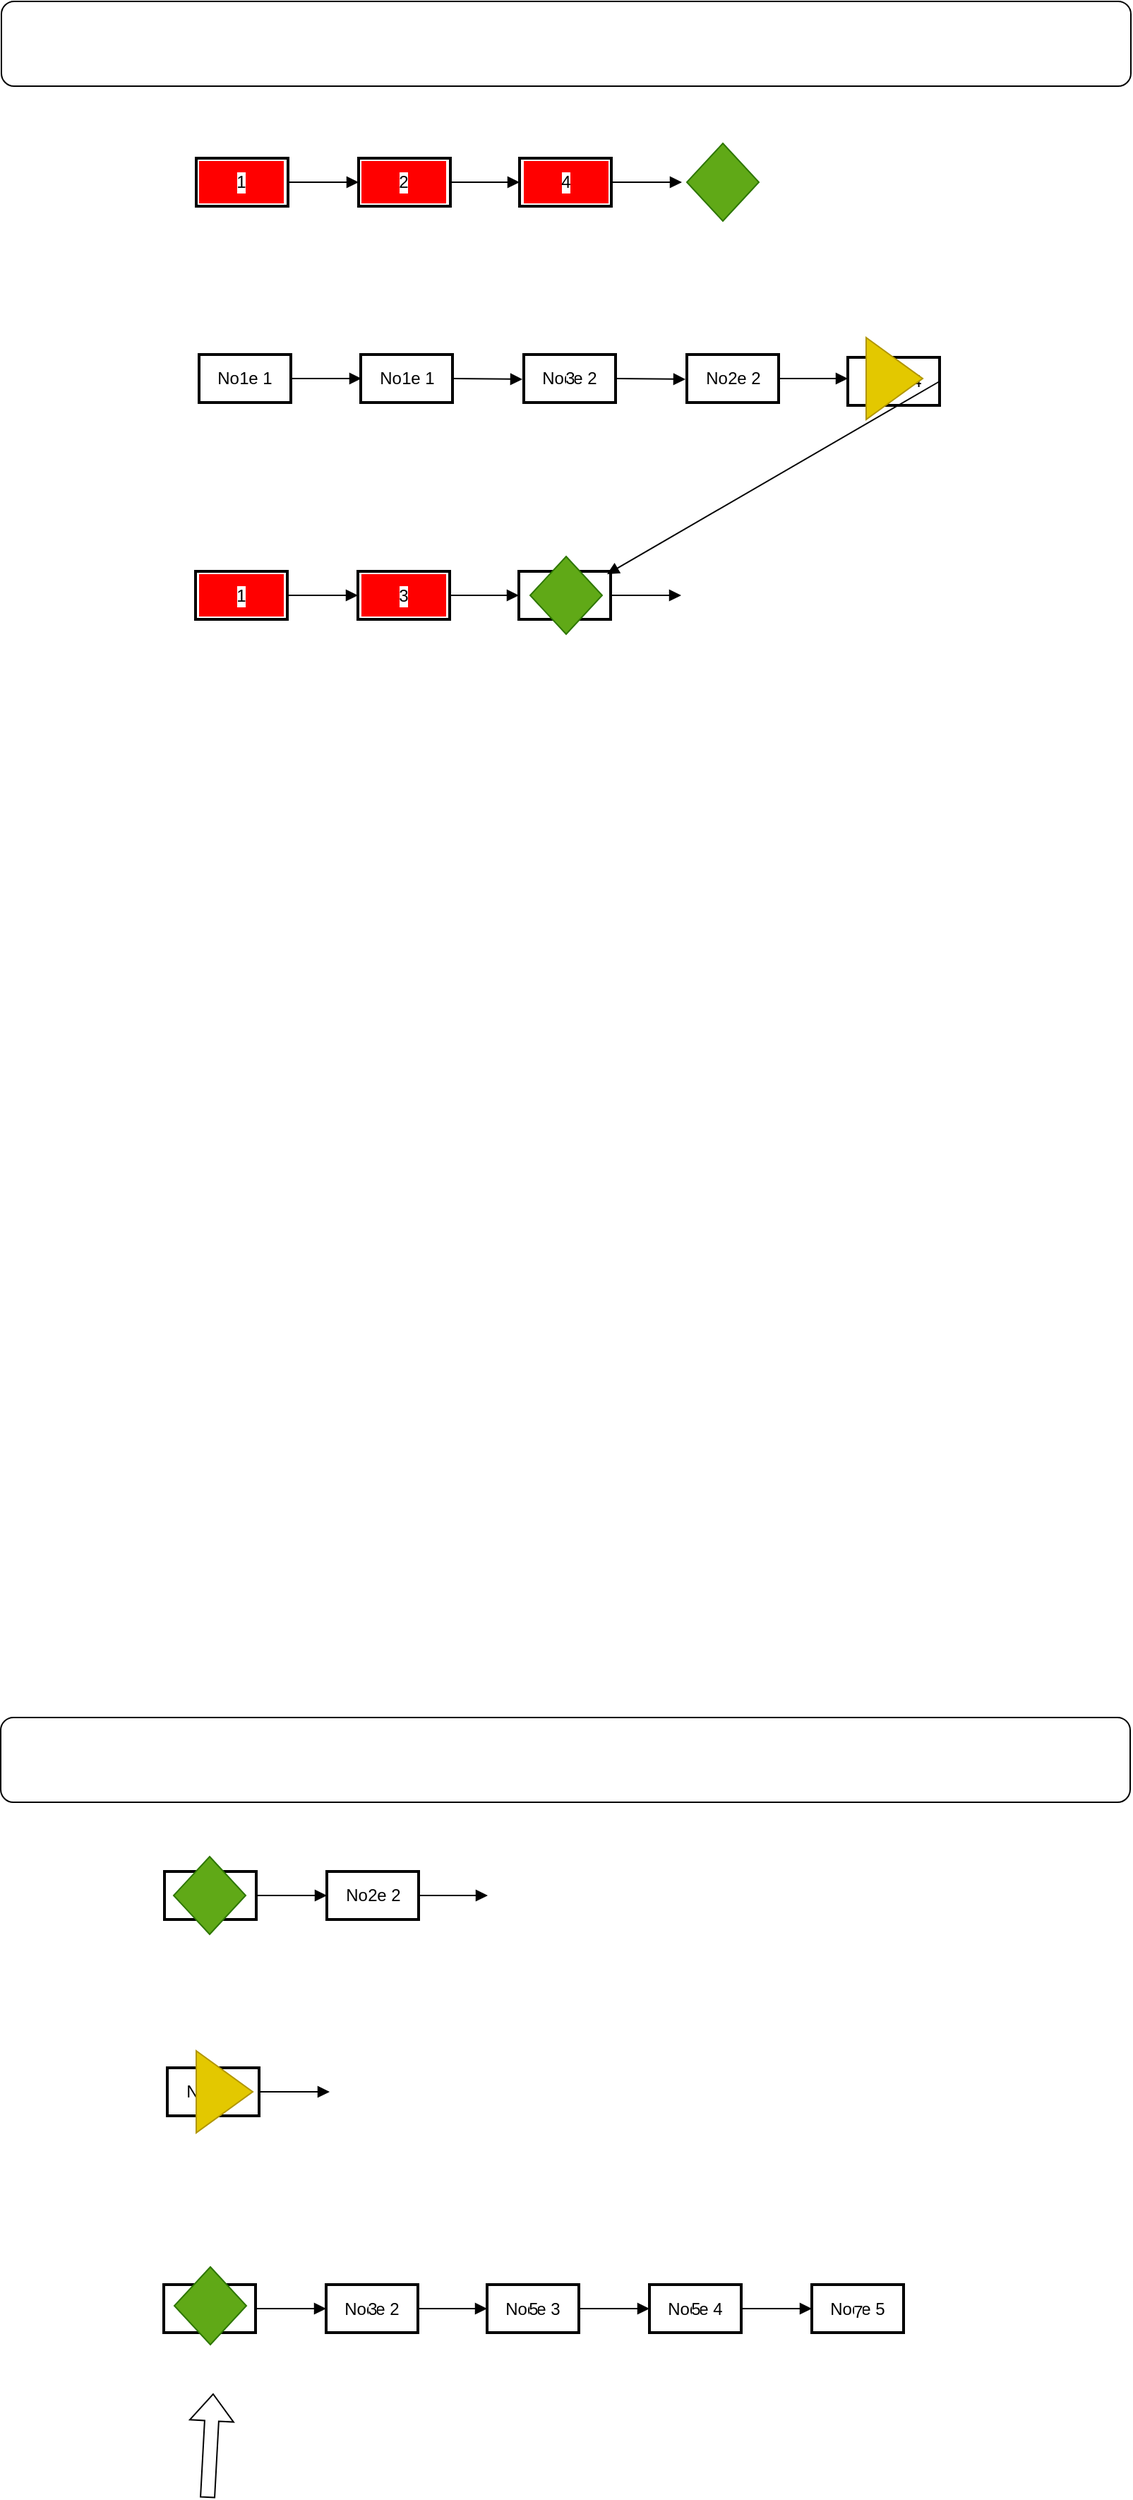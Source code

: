<mxfile version="21.6.8" type="github">
  <diagram name="Page-1" id="6O_qish3dsMQpxDmSz9L">
    <mxGraphModel dx="1519" dy="460" grid="0" gridSize="10" guides="1" tooltips="1" connect="1" arrows="1" fold="1" page="0" pageScale="1" pageWidth="1600" pageHeight="900" math="0" shadow="0">
      <root>
        <mxCell id="0" />
        <mxCell id="1" parent="0" />
        <mxCell id="RtHvcu07T-UD_FayuqnY-26" value="Node 1" style="whiteSpace=wrap;strokeWidth=2;" vertex="1" parent="1">
          <mxGeometry x="2" y="295" width="65" height="34" as="geometry" />
        </mxCell>
        <mxCell id="RtHvcu07T-UD_FayuqnY-27" value="" style="curved=1;startArrow=none;endArrow=block;exitX=0.995;exitY=0.5;entryX=-0.005;entryY=0.5;" edge="1" source="RtHvcu07T-UD_FayuqnY-26" parent="1">
          <mxGeometry relative="1" as="geometry">
            <Array as="points" />
            <mxPoint x="117" y="312" as="targetPoint" />
          </mxGeometry>
        </mxCell>
        <mxCell id="RtHvcu07T-UD_FayuqnY-28" value="1" style="text;html=1;strokeColor=none;fillColor=none;align=center;verticalAlign=middle;whiteSpace=wrap;rounded=0;labelBackgroundColor=default;" vertex="1" parent="1">
          <mxGeometry x="4" y="297" width="60" height="30" as="geometry" />
        </mxCell>
        <mxCell id="2" value="Node 1" style="whiteSpace=wrap;strokeWidth=2;" parent="1" vertex="1">
          <mxGeometry y="156" width="65" height="34" as="geometry" />
        </mxCell>
        <mxCell id="3" value="Node 2" style="whiteSpace=wrap;strokeWidth=2;" parent="1" vertex="1">
          <mxGeometry x="115" y="156" width="65" height="34" as="geometry" />
        </mxCell>
        <mxCell id="7" value="" style="curved=1;startArrow=none;endArrow=block;exitX=0.995;exitY=0.5;entryX=-0.005;entryY=0.5;" parent="1" source="2" target="3" edge="1">
          <mxGeometry relative="1" as="geometry">
            <Array as="points" />
          </mxGeometry>
        </mxCell>
        <mxCell id="8" value="" style="curved=1;startArrow=none;endArrow=block;exitX=0.989;exitY=0.5;entryX=0.005;entryY=0.5;" parent="1" source="3" edge="1">
          <mxGeometry relative="1" as="geometry">
            <Array as="points" />
            <mxPoint x="229.0" y="173" as="targetPoint" />
          </mxGeometry>
        </mxCell>
        <mxCell id="GNmN8JbiuyzItX-1qESR-10" value="Node 1" style="whiteSpace=wrap;strokeWidth=2;" parent="1" vertex="1">
          <mxGeometry x="-0.5" y="448.5" width="65" height="34" as="geometry" />
        </mxCell>
        <mxCell id="GNmN8JbiuyzItX-1qESR-11" value="Node 2" style="whiteSpace=wrap;strokeWidth=2;" parent="1" vertex="1">
          <mxGeometry x="114.5" y="448.5" width="65" height="34" as="geometry" />
        </mxCell>
        <mxCell id="GNmN8JbiuyzItX-1qESR-12" value="Node 3" style="whiteSpace=wrap;strokeWidth=2;" parent="1" vertex="1">
          <mxGeometry x="228.5" y="448.5" width="65" height="34" as="geometry" />
        </mxCell>
        <mxCell id="GNmN8JbiuyzItX-1qESR-15" value="" style="curved=1;startArrow=none;endArrow=block;exitX=0.995;exitY=0.5;entryX=-0.005;entryY=0.5;" parent="1" source="GNmN8JbiuyzItX-1qESR-10" target="GNmN8JbiuyzItX-1qESR-11" edge="1">
          <mxGeometry relative="1" as="geometry">
            <Array as="points" />
          </mxGeometry>
        </mxCell>
        <mxCell id="GNmN8JbiuyzItX-1qESR-16" value="" style="curved=1;startArrow=none;endArrow=block;exitX=0.989;exitY=0.5;entryX=0.005;entryY=0.5;" parent="1" source="GNmN8JbiuyzItX-1qESR-11" target="GNmN8JbiuyzItX-1qESR-12" edge="1">
          <mxGeometry relative="1" as="geometry">
            <Array as="points" />
          </mxGeometry>
        </mxCell>
        <mxCell id="GNmN8JbiuyzItX-1qESR-17" value="" style="curved=1;startArrow=none;endArrow=block;exitX=1.0;exitY=0.5;entryX=-0.0;entryY=0.5;" parent="1" source="GNmN8JbiuyzItX-1qESR-12" edge="1">
          <mxGeometry relative="1" as="geometry">
            <Array as="points" />
            <mxPoint x="343.5" y="465.5" as="targetPoint" />
          </mxGeometry>
        </mxCell>
        <mxCell id="GNmN8JbiuyzItX-1qESR-20" value="1" style="text;html=1;strokeColor=none;fillColor=Red;align=center;verticalAlign=middle;whiteSpace=wrap;rounded=0;labelBackgroundColor=default;" parent="1" vertex="1">
          <mxGeometry x="2" y="158" width="60" height="30" as="geometry" />
        </mxCell>
        <mxCell id="GNmN8JbiuyzItX-1qESR-23" value="2" style="text;html=1;strokeColor=none;fillColor=red;align=center;verticalAlign=middle;whiteSpace=wrap;rounded=0;labelBackgroundColor=default;" parent="1" vertex="1">
          <mxGeometry x="117" y="158" width="60" height="30" as="geometry" />
        </mxCell>
        <mxCell id="GNmN8JbiuyzItX-1qESR-27" value="4" style="text;html=1;strokeColor=none;fillColor=none;align=center;verticalAlign=middle;whiteSpace=wrap;rounded=0;labelBackgroundColor=default;" parent="1" vertex="1">
          <mxGeometry x="231" y="450.5" width="60" height="30" as="geometry" />
        </mxCell>
        <mxCell id="GNmN8JbiuyzItX-1qESR-28" value="3" style="text;html=1;strokeColor=none;fillColor=red;align=center;verticalAlign=middle;whiteSpace=wrap;rounded=0;labelBackgroundColor=default;" parent="1" vertex="1">
          <mxGeometry x="117" y="450.5" width="60" height="30" as="geometry" />
        </mxCell>
        <mxCell id="GNmN8JbiuyzItX-1qESR-29" value="1" style="text;html=1;strokeColor=none;fillColor=red;align=center;verticalAlign=middle;whiteSpace=wrap;rounded=0;labelBackgroundColor=default;" parent="1" vertex="1">
          <mxGeometry x="2" y="450.5" width="60" height="30" as="geometry" />
        </mxCell>
        <mxCell id="GNmN8JbiuyzItX-1qESR-35" value="" style="rhombus;whiteSpace=wrap;html=1;fillColor=#60a917;strokeColor=#2D7600;fontColor=#ffffff;" parent="1" vertex="1">
          <mxGeometry x="236.5" y="438" width="51" height="55" as="geometry" />
        </mxCell>
        <mxCell id="RtHvcu07T-UD_FayuqnY-8" value="Node 1" style="whiteSpace=wrap;strokeWidth=2;" vertex="1" parent="1">
          <mxGeometry y="67" width="65" height="34" as="geometry" />
        </mxCell>
        <mxCell id="RtHvcu07T-UD_FayuqnY-9" value="Node 2" style="whiteSpace=wrap;strokeWidth=2;" vertex="1" parent="1">
          <mxGeometry x="115" y="67" width="65" height="34" as="geometry" />
        </mxCell>
        <mxCell id="RtHvcu07T-UD_FayuqnY-10" value="Node 3" style="whiteSpace=wrap;strokeWidth=2;" vertex="1" parent="1">
          <mxGeometry x="229" y="67" width="65" height="34" as="geometry" />
        </mxCell>
        <mxCell id="RtHvcu07T-UD_FayuqnY-11" value="Node 4" style="whiteSpace=wrap;strokeWidth=2;" vertex="1" parent="1">
          <mxGeometry x="229" y="156" width="65" height="34" as="geometry" />
        </mxCell>
        <mxCell id="RtHvcu07T-UD_FayuqnY-12" value="Node 5" style="whiteSpace=wrap;strokeWidth=2;" vertex="1" parent="1">
          <mxGeometry x="459" y="67" width="65" height="34" as="geometry" />
        </mxCell>
        <mxCell id="RtHvcu07T-UD_FayuqnY-13" value="" style="curved=1;startArrow=none;endArrow=block;exitX=0.995;exitY=0.5;entryX=-0.005;entryY=0.5;" edge="1" source="RtHvcu07T-UD_FayuqnY-8" target="RtHvcu07T-UD_FayuqnY-9" parent="1">
          <mxGeometry relative="1" as="geometry">
            <Array as="points" />
          </mxGeometry>
        </mxCell>
        <mxCell id="RtHvcu07T-UD_FayuqnY-14" value="" style="curved=1;startArrow=none;endArrow=block;exitX=0.989;exitY=0.5;entryX=0.005;entryY=0.5;" edge="1" source="RtHvcu07T-UD_FayuqnY-9" target="RtHvcu07T-UD_FayuqnY-10" parent="1">
          <mxGeometry relative="1" as="geometry">
            <Array as="points" />
          </mxGeometry>
        </mxCell>
        <mxCell id="RtHvcu07T-UD_FayuqnY-15" value="" style="curved=1;startArrow=none;endArrow=block;exitX=1.0;exitY=0.5;entryX=0;entryY=0.5;entryDx=0;entryDy=0;" edge="1" source="RtHvcu07T-UD_FayuqnY-10" target="RtHvcu07T-UD_FayuqnY-17" parent="1">
          <mxGeometry relative="1" as="geometry">
            <Array as="points" />
          </mxGeometry>
        </mxCell>
        <mxCell id="RtHvcu07T-UD_FayuqnY-16" value="" style="curved=1;startArrow=none;endArrow=block;exitX=1.003;exitY=0.5;entryX=0.003;entryY=0.5;" edge="1" source="RtHvcu07T-UD_FayuqnY-11" parent="1">
          <mxGeometry relative="1" as="geometry">
            <Array as="points" />
            <mxPoint x="344" y="173.0" as="targetPoint" />
          </mxGeometry>
        </mxCell>
        <mxCell id="RtHvcu07T-UD_FayuqnY-17" value="15" style="text;html=1;strokeColor=none;fillColor=none;align=center;verticalAlign=middle;whiteSpace=wrap;rounded=0;labelBackgroundColor=default;" vertex="1" parent="1">
          <mxGeometry x="461.5" y="71" width="60" height="30" as="geometry" />
        </mxCell>
        <mxCell id="RtHvcu07T-UD_FayuqnY-18" value="4" style="text;html=1;strokeColor=none;fillColor=red;align=center;verticalAlign=middle;whiteSpace=wrap;rounded=0;labelBackgroundColor=default;" vertex="1" parent="1">
          <mxGeometry x="232" y="158" width="60" height="30" as="geometry" />
        </mxCell>
        <mxCell id="RtHvcu07T-UD_FayuqnY-19" value="13" style="text;html=1;strokeColor=none;fillColor=none;align=center;verticalAlign=middle;whiteSpace=wrap;rounded=0;labelBackgroundColor=default;" vertex="1" parent="1">
          <mxGeometry x="231.5" y="69" width="60" height="30" as="geometry" />
        </mxCell>
        <mxCell id="RtHvcu07T-UD_FayuqnY-20" value="12" style="text;html=1;strokeColor=none;fillColor=none;align=center;verticalAlign=middle;whiteSpace=wrap;rounded=0;labelBackgroundColor=default;" vertex="1" parent="1">
          <mxGeometry x="117.5" y="69" width="60" height="30" as="geometry" />
        </mxCell>
        <mxCell id="RtHvcu07T-UD_FayuqnY-21" value="11" style="text;html=1;strokeColor=none;fillColor=none;align=center;verticalAlign=middle;whiteSpace=wrap;rounded=0;labelBackgroundColor=default;" vertex="1" parent="1">
          <mxGeometry x="2.5" y="69" width="60" height="30" as="geometry" />
        </mxCell>
        <mxCell id="GNmN8JbiuyzItX-1qESR-33" value="" style="rhombus;whiteSpace=wrap;html=1;fillColor=#60a917;strokeColor=#2D7600;fontColor=#ffffff;" parent="1" vertex="1">
          <mxGeometry x="347.5" y="145.5" width="51" height="55" as="geometry" />
        </mxCell>
        <mxCell id="RtHvcu07T-UD_FayuqnY-22" value="" style="rounded=1;whiteSpace=wrap;html=1;" vertex="1" parent="1">
          <mxGeometry x="-138" y="45" width="800" height="60" as="geometry" />
        </mxCell>
        <mxCell id="RtHvcu07T-UD_FayuqnY-31" value="Node 1" style="whiteSpace=wrap;strokeWidth=2;" vertex="1" parent="1">
          <mxGeometry x="-20.5" y="1508" width="65" height="34" as="geometry" />
        </mxCell>
        <mxCell id="RtHvcu07T-UD_FayuqnY-32" value="" style="curved=1;startArrow=none;endArrow=block;exitX=0.995;exitY=0.5;entryX=-0.005;entryY=0.5;" edge="1" source="RtHvcu07T-UD_FayuqnY-31" parent="1">
          <mxGeometry relative="1" as="geometry">
            <Array as="points" />
            <mxPoint x="94.5" y="1525" as="targetPoint" />
          </mxGeometry>
        </mxCell>
        <mxCell id="RtHvcu07T-UD_FayuqnY-33" value="1" style="text;html=1;strokeColor=none;fillColor=none;align=center;verticalAlign=middle;whiteSpace=wrap;rounded=0;labelBackgroundColor=default;" vertex="1" parent="1">
          <mxGeometry x="-18.5" y="1510" width="60" height="30" as="geometry" />
        </mxCell>
        <mxCell id="RtHvcu07T-UD_FayuqnY-34" value="Node 1" style="whiteSpace=wrap;strokeWidth=2;" vertex="1" parent="1">
          <mxGeometry x="-22.5" y="1369" width="65" height="34" as="geometry" />
        </mxCell>
        <mxCell id="RtHvcu07T-UD_FayuqnY-35" value="Node 2" style="whiteSpace=wrap;strokeWidth=2;" vertex="1" parent="1">
          <mxGeometry x="92.5" y="1369" width="65" height="34" as="geometry" />
        </mxCell>
        <mxCell id="RtHvcu07T-UD_FayuqnY-36" value="" style="curved=1;startArrow=none;endArrow=block;exitX=0.995;exitY=0.5;entryX=-0.005;entryY=0.5;" edge="1" source="RtHvcu07T-UD_FayuqnY-34" target="RtHvcu07T-UD_FayuqnY-35" parent="1">
          <mxGeometry relative="1" as="geometry">
            <Array as="points" />
          </mxGeometry>
        </mxCell>
        <mxCell id="RtHvcu07T-UD_FayuqnY-37" value="" style="curved=1;startArrow=none;endArrow=block;exitX=0.989;exitY=0.5;entryX=0.005;entryY=0.5;" edge="1" source="RtHvcu07T-UD_FayuqnY-35" parent="1">
          <mxGeometry relative="1" as="geometry">
            <Array as="points" />
            <mxPoint x="206.5" y="1386" as="targetPoint" />
          </mxGeometry>
        </mxCell>
        <mxCell id="RtHvcu07T-UD_FayuqnY-38" value="Node 1" style="whiteSpace=wrap;strokeWidth=2;" vertex="1" parent="1">
          <mxGeometry x="-23" y="1661.5" width="65" height="34" as="geometry" />
        </mxCell>
        <mxCell id="RtHvcu07T-UD_FayuqnY-39" value="Node 2" style="whiteSpace=wrap;strokeWidth=2;" vertex="1" parent="1">
          <mxGeometry x="92" y="1661.5" width="65" height="34" as="geometry" />
        </mxCell>
        <mxCell id="RtHvcu07T-UD_FayuqnY-40" value="Node 3" style="whiteSpace=wrap;strokeWidth=2;" vertex="1" parent="1">
          <mxGeometry x="206" y="1661.5" width="65" height="34" as="geometry" />
        </mxCell>
        <mxCell id="RtHvcu07T-UD_FayuqnY-41" value="Node 4" style="whiteSpace=wrap;strokeWidth=2;" vertex="1" parent="1">
          <mxGeometry x="321" y="1661.5" width="65" height="34" as="geometry" />
        </mxCell>
        <mxCell id="RtHvcu07T-UD_FayuqnY-42" value="Node 5" style="whiteSpace=wrap;strokeWidth=2;" vertex="1" parent="1">
          <mxGeometry x="436" y="1661.5" width="65" height="34" as="geometry" />
        </mxCell>
        <mxCell id="RtHvcu07T-UD_FayuqnY-43" value="" style="curved=1;startArrow=none;endArrow=block;exitX=0.995;exitY=0.5;entryX=-0.005;entryY=0.5;" edge="1" source="RtHvcu07T-UD_FayuqnY-38" target="RtHvcu07T-UD_FayuqnY-39" parent="1">
          <mxGeometry relative="1" as="geometry">
            <Array as="points" />
          </mxGeometry>
        </mxCell>
        <mxCell id="RtHvcu07T-UD_FayuqnY-44" value="" style="curved=1;startArrow=none;endArrow=block;exitX=0.989;exitY=0.5;entryX=0.005;entryY=0.5;" edge="1" source="RtHvcu07T-UD_FayuqnY-39" target="RtHvcu07T-UD_FayuqnY-40" parent="1">
          <mxGeometry relative="1" as="geometry">
            <Array as="points" />
          </mxGeometry>
        </mxCell>
        <mxCell id="RtHvcu07T-UD_FayuqnY-45" value="" style="curved=1;startArrow=none;endArrow=block;exitX=1.0;exitY=0.5;entryX=-0.0;entryY=0.5;" edge="1" source="RtHvcu07T-UD_FayuqnY-40" target="RtHvcu07T-UD_FayuqnY-41" parent="1">
          <mxGeometry relative="1" as="geometry">
            <Array as="points" />
          </mxGeometry>
        </mxCell>
        <mxCell id="RtHvcu07T-UD_FayuqnY-46" value="" style="curved=1;startArrow=none;endArrow=block;exitX=1.003;exitY=0.5;entryX=0.003;entryY=0.5;" edge="1" source="RtHvcu07T-UD_FayuqnY-41" target="RtHvcu07T-UD_FayuqnY-42" parent="1">
          <mxGeometry relative="1" as="geometry">
            <Array as="points" />
          </mxGeometry>
        </mxCell>
        <mxCell id="RtHvcu07T-UD_FayuqnY-47" value="1" style="text;html=1;strokeColor=none;fillColor=none;align=center;verticalAlign=middle;whiteSpace=wrap;rounded=0;labelBackgroundColor=default;" vertex="1" parent="1">
          <mxGeometry x="-20.5" y="1371" width="60" height="30" as="geometry" />
        </mxCell>
        <mxCell id="RtHvcu07T-UD_FayuqnY-48" value="2" style="text;html=1;strokeColor=none;fillColor=none;align=center;verticalAlign=middle;whiteSpace=wrap;rounded=0;labelBackgroundColor=default;" vertex="1" parent="1">
          <mxGeometry x="94.5" y="1371" width="60" height="30" as="geometry" />
        </mxCell>
        <mxCell id="RtHvcu07T-UD_FayuqnY-49" value="7" style="text;html=1;strokeColor=none;fillColor=none;align=center;verticalAlign=middle;whiteSpace=wrap;rounded=0;labelBackgroundColor=default;" vertex="1" parent="1">
          <mxGeometry x="438.5" y="1665.5" width="60" height="30" as="geometry" />
        </mxCell>
        <mxCell id="RtHvcu07T-UD_FayuqnY-50" value="5" style="text;html=1;strokeColor=none;fillColor=none;align=center;verticalAlign=middle;whiteSpace=wrap;rounded=0;labelBackgroundColor=default;" vertex="1" parent="1">
          <mxGeometry x="324" y="1663.5" width="60" height="30" as="geometry" />
        </mxCell>
        <mxCell id="RtHvcu07T-UD_FayuqnY-51" value="5" style="text;html=1;strokeColor=none;fillColor=none;align=center;verticalAlign=middle;whiteSpace=wrap;rounded=0;labelBackgroundColor=default;" vertex="1" parent="1">
          <mxGeometry x="208.5" y="1663.5" width="60" height="30" as="geometry" />
        </mxCell>
        <mxCell id="RtHvcu07T-UD_FayuqnY-52" value="3" style="text;html=1;strokeColor=none;fillColor=none;align=center;verticalAlign=middle;whiteSpace=wrap;rounded=0;labelBackgroundColor=default;" vertex="1" parent="1">
          <mxGeometry x="94.5" y="1663.5" width="60" height="30" as="geometry" />
        </mxCell>
        <mxCell id="RtHvcu07T-UD_FayuqnY-53" value="1" style="text;html=1;strokeColor=none;fillColor=none;align=center;verticalAlign=middle;whiteSpace=wrap;rounded=0;labelBackgroundColor=default;" vertex="1" parent="1">
          <mxGeometry x="-20.5" y="1663.5" width="60" height="30" as="geometry" />
        </mxCell>
        <mxCell id="RtHvcu07T-UD_FayuqnY-54" value="" style="shape=flexArrow;endArrow=classic;html=1;rounded=0;fontColor=none;noLabel=1;labelBackgroundColor=default;" edge="1" parent="1">
          <mxGeometry width="50" height="50" relative="1" as="geometry">
            <mxPoint x="8" y="1812.5" as="sourcePoint" />
            <mxPoint x="12" y="1738.5" as="targetPoint" />
          </mxGeometry>
        </mxCell>
        <mxCell id="RtHvcu07T-UD_FayuqnY-55" value="" style="rhombus;whiteSpace=wrap;html=1;fillColor=#60a917;strokeColor=#2D7600;fontColor=#ffffff;" vertex="1" parent="1">
          <mxGeometry x="-15.5" y="1649" width="51" height="55" as="geometry" />
        </mxCell>
        <mxCell id="RtHvcu07T-UD_FayuqnY-56" value="Node 1" style="whiteSpace=wrap;strokeWidth=2;" vertex="1" parent="1">
          <mxGeometry x="-22.5" y="1280" width="65" height="34" as="geometry" />
        </mxCell>
        <mxCell id="RtHvcu07T-UD_FayuqnY-57" value="Node 2" style="whiteSpace=wrap;strokeWidth=2;" vertex="1" parent="1">
          <mxGeometry x="92.5" y="1280" width="65" height="34" as="geometry" />
        </mxCell>
        <mxCell id="RtHvcu07T-UD_FayuqnY-58" value="Node 3" style="whiteSpace=wrap;strokeWidth=2;" vertex="1" parent="1">
          <mxGeometry x="206.5" y="1280" width="65" height="34" as="geometry" />
        </mxCell>
        <mxCell id="RtHvcu07T-UD_FayuqnY-59" value="Node 4" style="whiteSpace=wrap;strokeWidth=2;" vertex="1" parent="1">
          <mxGeometry x="321.5" y="1280" width="65" height="34" as="geometry" />
        </mxCell>
        <mxCell id="RtHvcu07T-UD_FayuqnY-60" value="Node 5" style="whiteSpace=wrap;strokeWidth=2;" vertex="1" parent="1">
          <mxGeometry x="436.5" y="1280" width="65" height="34" as="geometry" />
        </mxCell>
        <mxCell id="RtHvcu07T-UD_FayuqnY-61" value="" style="curved=1;startArrow=none;endArrow=block;exitX=0.995;exitY=0.5;entryX=-0.005;entryY=0.5;" edge="1" source="RtHvcu07T-UD_FayuqnY-56" target="RtHvcu07T-UD_FayuqnY-57" parent="1">
          <mxGeometry relative="1" as="geometry">
            <Array as="points" />
          </mxGeometry>
        </mxCell>
        <mxCell id="RtHvcu07T-UD_FayuqnY-62" value="" style="curved=1;startArrow=none;endArrow=block;exitX=0.989;exitY=0.5;entryX=0.005;entryY=0.5;" edge="1" source="RtHvcu07T-UD_FayuqnY-57" target="RtHvcu07T-UD_FayuqnY-58" parent="1">
          <mxGeometry relative="1" as="geometry">
            <Array as="points" />
          </mxGeometry>
        </mxCell>
        <mxCell id="RtHvcu07T-UD_FayuqnY-63" value="" style="curved=1;startArrow=none;endArrow=block;exitX=1.0;exitY=0.5;entryX=-0.0;entryY=0.5;" edge="1" source="RtHvcu07T-UD_FayuqnY-58" target="RtHvcu07T-UD_FayuqnY-59" parent="1">
          <mxGeometry relative="1" as="geometry">
            <Array as="points" />
          </mxGeometry>
        </mxCell>
        <mxCell id="RtHvcu07T-UD_FayuqnY-64" value="" style="curved=1;startArrow=none;endArrow=block;exitX=1.003;exitY=0.5;entryX=0.003;entryY=0.5;" edge="1" source="RtHvcu07T-UD_FayuqnY-59" target="RtHvcu07T-UD_FayuqnY-60" parent="1">
          <mxGeometry relative="1" as="geometry">
            <Array as="points" />
          </mxGeometry>
        </mxCell>
        <mxCell id="RtHvcu07T-UD_FayuqnY-65" value="15" style="text;html=1;strokeColor=none;fillColor=none;align=center;verticalAlign=middle;whiteSpace=wrap;rounded=0;labelBackgroundColor=default;" vertex="1" parent="1">
          <mxGeometry x="439" y="1284" width="60" height="30" as="geometry" />
        </mxCell>
        <mxCell id="RtHvcu07T-UD_FayuqnY-66" value="14" style="text;html=1;strokeColor=none;fillColor=none;align=center;verticalAlign=middle;whiteSpace=wrap;rounded=0;labelBackgroundColor=default;" vertex="1" parent="1">
          <mxGeometry x="324.5" y="1282" width="60" height="30" as="geometry" />
        </mxCell>
        <mxCell id="RtHvcu07T-UD_FayuqnY-67" value="13" style="text;html=1;strokeColor=none;fillColor=none;align=center;verticalAlign=middle;whiteSpace=wrap;rounded=0;labelBackgroundColor=default;" vertex="1" parent="1">
          <mxGeometry x="209" y="1282" width="60" height="30" as="geometry" />
        </mxCell>
        <mxCell id="RtHvcu07T-UD_FayuqnY-68" value="12" style="text;html=1;strokeColor=none;fillColor=none;align=center;verticalAlign=middle;whiteSpace=wrap;rounded=0;labelBackgroundColor=default;" vertex="1" parent="1">
          <mxGeometry x="95" y="1282" width="60" height="30" as="geometry" />
        </mxCell>
        <mxCell id="RtHvcu07T-UD_FayuqnY-69" value="11" style="text;html=1;strokeColor=none;fillColor=none;align=center;verticalAlign=middle;whiteSpace=wrap;rounded=0;labelBackgroundColor=default;" vertex="1" parent="1">
          <mxGeometry x="-20" y="1282" width="60" height="30" as="geometry" />
        </mxCell>
        <mxCell id="RtHvcu07T-UD_FayuqnY-70" value="" style="rhombus;whiteSpace=wrap;html=1;fillColor=#60a917;strokeColor=#2D7600;fontColor=#ffffff;" vertex="1" parent="1">
          <mxGeometry x="-16" y="1358.5" width="51" height="55" as="geometry" />
        </mxCell>
        <mxCell id="RtHvcu07T-UD_FayuqnY-71" value="" style="rounded=1;whiteSpace=wrap;html=1;" vertex="1" parent="1">
          <mxGeometry x="-138.5" y="1260" width="800" height="60" as="geometry" />
        </mxCell>
        <mxCell id="RtHvcu07T-UD_FayuqnY-72" value="" style="triangle;whiteSpace=wrap;html=1;fillColor=#e3c800;strokeColor=#B09500;fontColor=#000000;" vertex="1" parent="1">
          <mxGeometry y="1496" width="40" height="58" as="geometry" />
        </mxCell>
        <mxCell id="RtHvcu07T-UD_FayuqnY-80" value="Node 1" style="whiteSpace=wrap;strokeWidth=2;" vertex="1" parent="1">
          <mxGeometry x="116.5" y="295" width="65" height="34" as="geometry" />
        </mxCell>
        <mxCell id="RtHvcu07T-UD_FayuqnY-81" value="" style="curved=1;startArrow=none;endArrow=block;exitX=0.995;exitY=0.5;entryX=-0.005;entryY=0.5;" edge="1" source="RtHvcu07T-UD_FayuqnY-80" parent="1">
          <mxGeometry relative="1" as="geometry">
            <Array as="points" />
            <mxPoint x="231" y="312.5" as="targetPoint" />
          </mxGeometry>
        </mxCell>
        <mxCell id="RtHvcu07T-UD_FayuqnY-82" value="1" style="text;html=1;strokeColor=none;fillColor=none;align=center;verticalAlign=middle;whiteSpace=wrap;rounded=0;labelBackgroundColor=default;" vertex="1" parent="1">
          <mxGeometry x="119" y="297" width="60" height="30" as="geometry" />
        </mxCell>
        <mxCell id="RtHvcu07T-UD_FayuqnY-83" value="Node 2" style="whiteSpace=wrap;strokeWidth=2;" vertex="1" parent="1">
          <mxGeometry x="232" y="295" width="65" height="34" as="geometry" />
        </mxCell>
        <mxCell id="RtHvcu07T-UD_FayuqnY-84" value="" style="curved=1;startArrow=none;endArrow=block;exitX=0.989;exitY=0.5;entryX=0.005;entryY=0.5;" edge="1" source="RtHvcu07T-UD_FayuqnY-83" parent="1">
          <mxGeometry relative="1" as="geometry">
            <Array as="points" />
            <mxPoint x="346.5" y="312.5" as="targetPoint" />
          </mxGeometry>
        </mxCell>
        <mxCell id="RtHvcu07T-UD_FayuqnY-85" value="3" style="text;html=1;strokeColor=none;fillColor=none;align=center;verticalAlign=middle;whiteSpace=wrap;rounded=0;labelBackgroundColor=default;" vertex="1" parent="1">
          <mxGeometry x="234.5" y="297" width="60" height="30" as="geometry" />
        </mxCell>
        <mxCell id="RtHvcu07T-UD_FayuqnY-87" value="Node 2" style="whiteSpace=wrap;strokeWidth=2;" vertex="1" parent="1">
          <mxGeometry x="347.5" y="295" width="65" height="34" as="geometry" />
        </mxCell>
        <mxCell id="RtHvcu07T-UD_FayuqnY-88" value="" style="curved=1;startArrow=none;endArrow=block;exitX=0.989;exitY=0.5;entryX=0.005;entryY=0.5;" edge="1" source="RtHvcu07T-UD_FayuqnY-87" parent="1">
          <mxGeometry relative="1" as="geometry">
            <Array as="points" />
            <mxPoint x="461.5" y="312" as="targetPoint" />
          </mxGeometry>
        </mxCell>
        <mxCell id="RtHvcu07T-UD_FayuqnY-89" value="2" style="text;html=1;strokeColor=none;fillColor=none;align=center;verticalAlign=middle;whiteSpace=wrap;rounded=0;labelBackgroundColor=default;" vertex="1" parent="1">
          <mxGeometry x="349.5" y="297" width="60" height="30" as="geometry" />
        </mxCell>
        <mxCell id="RtHvcu07T-UD_FayuqnY-91" value="Node 4" style="whiteSpace=wrap;strokeWidth=2;" vertex="1" parent="1">
          <mxGeometry x="461.5" y="297" width="65" height="34" as="geometry" />
        </mxCell>
        <mxCell id="RtHvcu07T-UD_FayuqnY-92" value="" style="curved=1;startArrow=none;endArrow=block;exitX=1.003;exitY=0.5;entryX=1;entryY=0;entryDx=0;entryDy=0;" edge="1" source="RtHvcu07T-UD_FayuqnY-91" parent="1" target="GNmN8JbiuyzItX-1qESR-27">
          <mxGeometry relative="1" as="geometry">
            <Array as="points" />
            <mxPoint x="576.5" y="314.0" as="targetPoint" />
          </mxGeometry>
        </mxCell>
        <mxCell id="RtHvcu07T-UD_FayuqnY-93" value="4" style="text;html=1;strokeColor=none;fillColor=none;align=center;verticalAlign=middle;whiteSpace=wrap;rounded=0;labelBackgroundColor=default;" vertex="1" parent="1">
          <mxGeometry x="464.5" y="299" width="60" height="30" as="geometry" />
        </mxCell>
        <mxCell id="RtHvcu07T-UD_FayuqnY-29" value="" style="triangle;whiteSpace=wrap;html=1;fillColor=#e3c800;strokeColor=#B09500;fontColor=#000000;" vertex="1" parent="1">
          <mxGeometry x="474.5" y="283" width="40" height="58" as="geometry" />
        </mxCell>
      </root>
    </mxGraphModel>
  </diagram>
</mxfile>
